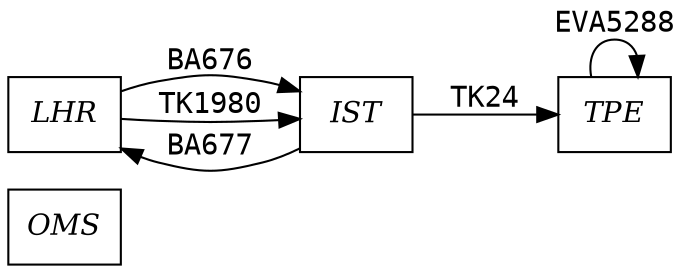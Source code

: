 digraph Flights {
  rankdir=LR
  node [shape=box fontname="Times-Italic"]
  OMS // Omsk
  LHR // London
  IST // Istanbul
  TPE // Taipei
  edge [fontname="Monospace"]
  LHR -> IST [label="BA676"]
  LHR -> IST [label="TK1980"]
  IST -> LHR [label="BA677"]
  IST -> TPE [label="TK24"]
  TPE -> TPE [label="EVA5288"]
}
